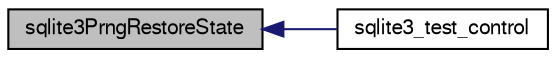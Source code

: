 digraph "sqlite3PrngRestoreState"
{
  edge [fontname="FreeSans",fontsize="10",labelfontname="FreeSans",labelfontsize="10"];
  node [fontname="FreeSans",fontsize="10",shape=record];
  rankdir="LR";
  Node665346 [label="sqlite3PrngRestoreState",height=0.2,width=0.4,color="black", fillcolor="grey75", style="filled", fontcolor="black"];
  Node665346 -> Node665347 [dir="back",color="midnightblue",fontsize="10",style="solid",fontname="FreeSans"];
  Node665347 [label="sqlite3_test_control",height=0.2,width=0.4,color="black", fillcolor="white", style="filled",URL="$sqlite3_8h.html#a3d90fdf0f259711a4e3822e12cd86106"];
}
